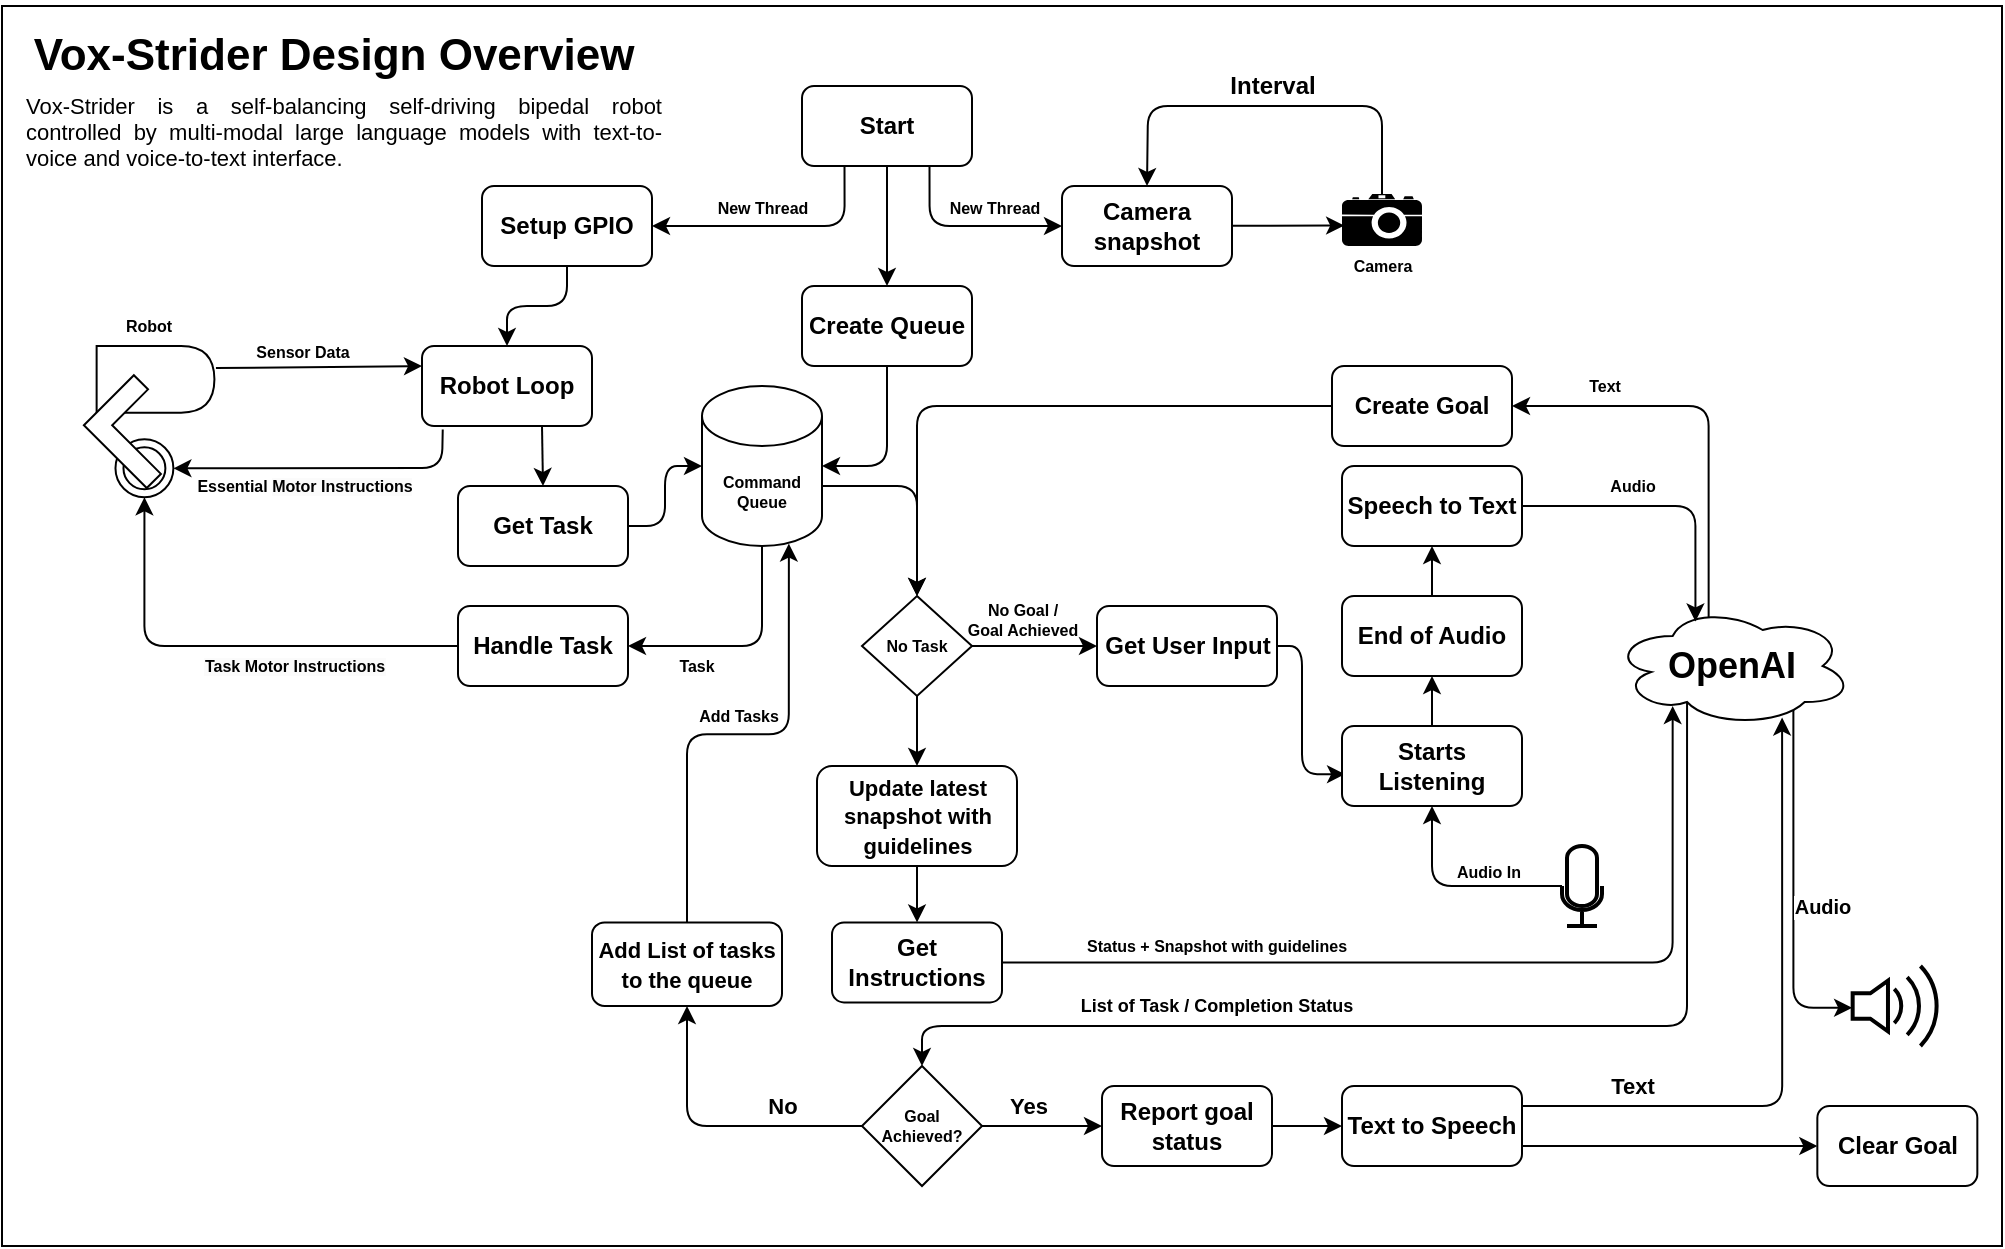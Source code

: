 <mxfile>
    <diagram id="gZ7RBDri6QLaGe6T0WJ1" name="Design">
        <mxGraphModel dx="2373" dy="937" grid="1" gridSize="10" guides="1" tooltips="1" connect="1" arrows="1" fold="1" page="1" pageScale="1" pageWidth="850" pageHeight="1100" math="0" shadow="0">
            <root>
                <mxCell id="0"/>
                <mxCell id="1" parent="0"/>
                <mxCell id="137" value="" style="rounded=0;whiteSpace=wrap;html=1;" parent="1" vertex="1">
                    <mxGeometry x="-70" y="80" width="1000" height="620" as="geometry"/>
                </mxCell>
                <mxCell id="12" style="edgeStyle=none;html=1;entryX=0.5;entryY=0;entryDx=0;entryDy=0;" parent="1" source="3" target="9" edge="1">
                    <mxGeometry relative="1" as="geometry">
                        <Array as="points">
                            <mxPoint x="620" y="130"/>
                            <mxPoint x="503" y="130"/>
                        </Array>
                    </mxGeometry>
                </mxCell>
                <mxCell id="3" value="" style="shape=mxgraph.signs.tech.camera_2;html=1;pointerEvents=1;fillColor=#000000;strokeColor=none;verticalLabelPosition=bottom;verticalAlign=top;align=center;" parent="1" vertex="1">
                    <mxGeometry x="600" y="174" width="40" height="26" as="geometry"/>
                </mxCell>
                <mxCell id="95" style="edgeStyle=orthogonalEdgeStyle;html=1;fontSize=8;entryX=1;entryY=0.5;entryDx=0;entryDy=0;exitX=0.4;exitY=0.1;exitDx=0;exitDy=0;exitPerimeter=0;" parent="1" source="4" target="96" edge="1">
                    <mxGeometry relative="1" as="geometry">
                        <mxPoint x="850" y="250" as="targetPoint"/>
                        <Array as="points">
                            <mxPoint x="783" y="280"/>
                        </Array>
                    </mxGeometry>
                </mxCell>
                <mxCell id="97" value="&lt;b&gt;Text&lt;/b&gt;" style="edgeLabel;html=1;align=center;verticalAlign=middle;resizable=0;points=[];fontSize=8;" parent="95" vertex="1" connectable="0">
                    <mxGeometry x="0.553" y="1" relative="1" as="geometry">
                        <mxPoint y="-11" as="offset"/>
                    </mxGeometry>
                </mxCell>
                <mxCell id="128" style="edgeStyle=orthogonalEdgeStyle;html=1;fontSize=11;exitX=0.31;exitY=0.8;exitDx=0;exitDy=0;exitPerimeter=0;" parent="1" source="4" target="108" edge="1">
                    <mxGeometry relative="1" as="geometry">
                        <Array as="points">
                            <mxPoint x="772" y="590"/>
                            <mxPoint x="390" y="590"/>
                        </Array>
                    </mxGeometry>
                </mxCell>
                <mxCell id="129" value="&lt;b style=&quot;font-size: 9px;&quot;&gt;List of Task / Completion Status&lt;/b&gt;" style="edgeLabel;html=1;align=center;verticalAlign=middle;resizable=0;points=[];fontSize=9;" parent="128" vertex="1" connectable="0">
                    <mxGeometry x="0.466" y="-1" relative="1" as="geometry">
                        <mxPoint x="16" y="-9" as="offset"/>
                    </mxGeometry>
                </mxCell>
                <mxCell id="135" style="edgeStyle=orthogonalEdgeStyle;html=1;exitX=0.753;exitY=0.861;exitDx=0;exitDy=0;exitPerimeter=0;entryX=-0.006;entryY=0.522;entryDx=0;entryDy=0;entryPerimeter=0;fontSize=12;" parent="1" source="4" target="66" edge="1">
                    <mxGeometry relative="1" as="geometry"/>
                </mxCell>
                <mxCell id="136" value="&lt;b style=&quot;font-size: 10px;&quot;&gt;&lt;font style=&quot;font-size: 10px;&quot;&gt;Audio&lt;/font&gt;&lt;/b&gt;" style="edgeLabel;html=1;align=center;verticalAlign=middle;resizable=0;points=[];fontSize=10;" parent="135" vertex="1" connectable="0">
                    <mxGeometry x="0.153" y="1" relative="1" as="geometry">
                        <mxPoint x="13" y="-5" as="offset"/>
                    </mxGeometry>
                </mxCell>
                <mxCell id="4" value="&lt;b&gt;&lt;font style=&quot;font-size: 18px;&quot;&gt;OpenAI&lt;/font&gt;&lt;/b&gt;" style="ellipse;shape=cloud;whiteSpace=wrap;html=1;" parent="1" vertex="1">
                    <mxGeometry x="735.33" y="380" width="120" height="60" as="geometry"/>
                </mxCell>
                <mxCell id="10" style="edgeStyle=orthogonalEdgeStyle;html=1;entryX=0;entryY=0.5;entryDx=0;entryDy=0;exitX=0.75;exitY=1;exitDx=0;exitDy=0;" parent="1" source="7" target="9" edge="1">
                    <mxGeometry relative="1" as="geometry"/>
                </mxCell>
                <mxCell id="14" value="&lt;b&gt;&lt;font style=&quot;font-size: 8px;&quot;&gt;New Thread&lt;/font&gt;&lt;/b&gt;" style="edgeLabel;html=1;align=center;verticalAlign=middle;resizable=0;points=[];" parent="10" vertex="1" connectable="0">
                    <mxGeometry x="0.149" y="2" relative="1" as="geometry">
                        <mxPoint x="6" y="-8" as="offset"/>
                    </mxGeometry>
                </mxCell>
                <mxCell id="17" style="edgeStyle=orthogonalEdgeStyle;html=1;entryX=1;entryY=0.5;entryDx=0;entryDy=0;fontSize=8;exitX=0.25;exitY=1;exitDx=0;exitDy=0;" parent="1" source="7" target="16" edge="1">
                    <mxGeometry relative="1" as="geometry"/>
                </mxCell>
                <mxCell id="19" style="edgeStyle=orthogonalEdgeStyle;html=1;entryX=0.5;entryY=0;entryDx=0;entryDy=0;fontSize=8;" parent="1" source="7" target="15" edge="1">
                    <mxGeometry relative="1" as="geometry"/>
                </mxCell>
                <mxCell id="7" value="&lt;b&gt;Start&lt;/b&gt;" style="rounded=1;whiteSpace=wrap;html=1;" parent="1" vertex="1">
                    <mxGeometry x="330" y="120" width="85" height="40" as="geometry"/>
                </mxCell>
                <mxCell id="11" style="html=1;entryX=0.027;entryY=0.606;entryDx=0;entryDy=0;entryPerimeter=0;" parent="1" source="9" target="3" edge="1">
                    <mxGeometry relative="1" as="geometry"/>
                </mxCell>
                <mxCell id="9" value="&lt;b&gt;Camera snapshot&lt;/b&gt;" style="rounded=1;whiteSpace=wrap;html=1;" parent="1" vertex="1">
                    <mxGeometry x="460" y="170" width="85" height="40" as="geometry"/>
                </mxCell>
                <mxCell id="13" value="&lt;span&gt;Interval&lt;/span&gt;" style="text;html=1;align=center;verticalAlign=middle;resizable=0;points=[];autosize=1;strokeColor=none;fillColor=none;fontStyle=1" parent="1" vertex="1">
                    <mxGeometry x="530" y="105" width="70" height="30" as="geometry"/>
                </mxCell>
                <mxCell id="21" style="edgeStyle=orthogonalEdgeStyle;html=1;entryX=1;entryY=0.5;entryDx=0;entryDy=0;entryPerimeter=0;fontSize=8;" parent="1" source="15" target="20" edge="1">
                    <mxGeometry relative="1" as="geometry"/>
                </mxCell>
                <mxCell id="15" value="&lt;b&gt;Create Queue&lt;/b&gt;" style="rounded=1;whiteSpace=wrap;html=1;" parent="1" vertex="1">
                    <mxGeometry x="330" y="220" width="85" height="40" as="geometry"/>
                </mxCell>
                <mxCell id="23" style="edgeStyle=orthogonalEdgeStyle;html=1;entryX=0.5;entryY=0;entryDx=0;entryDy=0;fontSize=8;" parent="1" source="16" target="22" edge="1">
                    <mxGeometry relative="1" as="geometry"/>
                </mxCell>
                <mxCell id="16" value="&lt;b&gt;Setup GPIO&lt;/b&gt;" style="rounded=1;whiteSpace=wrap;html=1;" parent="1" vertex="1">
                    <mxGeometry x="170" y="170" width="85" height="40" as="geometry"/>
                </mxCell>
                <mxCell id="18" value="&lt;b&gt;&lt;font style=&quot;font-size: 8px;&quot;&gt;New Thread&lt;/font&gt;&lt;/b&gt;" style="edgeLabel;html=1;align=center;verticalAlign=middle;resizable=0;points=[];" parent="1" vertex="1" connectable="0">
                    <mxGeometry x="310.004" y="180.001" as="geometry"/>
                </mxCell>
                <mxCell id="48" style="edgeStyle=orthogonalEdgeStyle;html=1;entryX=1;entryY=0.5;entryDx=0;entryDy=0;fontSize=8;" parent="1" source="20" target="43" edge="1">
                    <mxGeometry relative="1" as="geometry">
                        <Array as="points">
                            <mxPoint x="310" y="400"/>
                        </Array>
                    </mxGeometry>
                </mxCell>
                <mxCell id="53" value="&lt;b&gt;Task&lt;/b&gt;" style="edgeLabel;html=1;align=center;verticalAlign=middle;resizable=0;points=[];fontSize=8;" parent="48" vertex="1" connectable="0">
                    <mxGeometry x="0.349" relative="1" as="geometry">
                        <mxPoint x="-4" y="10" as="offset"/>
                    </mxGeometry>
                </mxCell>
                <mxCell id="86" style="edgeStyle=orthogonalEdgeStyle;html=1;entryX=0.5;entryY=0;entryDx=0;entryDy=0;fontSize=8;" parent="1" source="20" target="85" edge="1">
                    <mxGeometry relative="1" as="geometry">
                        <Array as="points">
                            <mxPoint x="388" y="320"/>
                        </Array>
                    </mxGeometry>
                </mxCell>
                <mxCell id="20" value="&lt;b&gt;Command&lt;br&gt;Queue&lt;/b&gt;" style="shape=cylinder3;whiteSpace=wrap;html=1;boundedLbl=1;backgroundOutline=1;size=15;fontSize=8;" parent="1" vertex="1">
                    <mxGeometry x="280" y="270" width="60" height="80" as="geometry"/>
                </mxCell>
                <mxCell id="42" style="edgeStyle=none;html=1;entryX=0.5;entryY=0;entryDx=0;entryDy=0;fontSize=8;" parent="1" target="41" edge="1">
                    <mxGeometry relative="1" as="geometry">
                        <mxPoint x="200" y="290" as="sourcePoint"/>
                    </mxGeometry>
                </mxCell>
                <mxCell id="57" style="edgeStyle=none;html=1;entryX=1;entryY=0.5;entryDx=0;entryDy=0;fontSize=8;exitX=0.122;exitY=1.045;exitDx=0;exitDy=0;exitPerimeter=0;" parent="1" source="22" target="34" edge="1">
                    <mxGeometry relative="1" as="geometry">
                        <Array as="points">
                            <mxPoint x="150" y="311"/>
                        </Array>
                    </mxGeometry>
                </mxCell>
                <mxCell id="58" value="&lt;b&gt;Essential&amp;nbsp;&lt;span style=&quot;border-color: var(--border-color); background-color: rgb(251, 251, 251);&quot;&gt;Motor Instructions&lt;/span&gt;&lt;/b&gt;" style="edgeLabel;html=1;align=center;verticalAlign=middle;resizable=0;points=[];fontSize=8;" parent="57" vertex="1" connectable="0">
                    <mxGeometry x="0.299" relative="1" as="geometry">
                        <mxPoint x="11" y="9" as="offset"/>
                    </mxGeometry>
                </mxCell>
                <mxCell id="22" value="&lt;b&gt;Robot Loop&lt;/b&gt;" style="rounded=1;whiteSpace=wrap;html=1;" parent="1" vertex="1">
                    <mxGeometry x="140" y="250" width="85" height="40" as="geometry"/>
                </mxCell>
                <mxCell id="33" value="" style="group" parent="1" vertex="1" connectable="0">
                    <mxGeometry x="-30" y="250" width="66.21" height="80" as="geometry"/>
                </mxCell>
                <mxCell id="34" value="" style="ellipse;shape=doubleEllipse;whiteSpace=wrap;html=1;aspect=fixed;fontSize=8;" parent="33" vertex="1">
                    <mxGeometry x="16.737" y="46.667" width="28.959" height="28.959" as="geometry"/>
                </mxCell>
                <mxCell id="35" value="" style="shape=delay;whiteSpace=wrap;html=1;fontSize=8;fillColor=#FFFFFF;" parent="33" vertex="1">
                    <mxGeometry x="7.313" width="58.897" height="33.333" as="geometry"/>
                </mxCell>
                <mxCell id="36" value="" style="shape=corner;whiteSpace=wrap;html=1;fontSize=8;fillColor=#FFFFFF;dx=10;dy=10;rotation=-45;" parent="33" vertex="1">
                    <mxGeometry x="11.483" y="20.6" width="35.338" height="44.444" as="geometry"/>
                </mxCell>
                <mxCell id="37" style="html=1;entryX=0;entryY=0.25;entryDx=0;entryDy=0;fontSize=8;exitX=1.013;exitY=0.331;exitDx=0;exitDy=0;exitPerimeter=0;" parent="1" source="35" target="22" edge="1">
                    <mxGeometry relative="1" as="geometry"/>
                </mxCell>
                <mxCell id="38" value="&lt;b&gt;Sensor Data&lt;/b&gt;" style="edgeLabel;html=1;align=center;verticalAlign=middle;resizable=0;points=[];fontSize=8;" parent="37" vertex="1" connectable="0">
                    <mxGeometry x="-0.17" relative="1" as="geometry">
                        <mxPoint y="-8" as="offset"/>
                    </mxGeometry>
                </mxCell>
                <mxCell id="46" style="edgeStyle=orthogonalEdgeStyle;html=1;entryX=0;entryY=0.5;entryDx=0;entryDy=0;entryPerimeter=0;fontSize=8;" parent="1" source="41" target="20" edge="1">
                    <mxGeometry relative="1" as="geometry"/>
                </mxCell>
                <mxCell id="41" value="&lt;b&gt;Get Task&lt;/b&gt;" style="rounded=1;whiteSpace=wrap;html=1;" parent="1" vertex="1">
                    <mxGeometry x="158" y="320" width="85" height="40" as="geometry"/>
                </mxCell>
                <mxCell id="49" style="edgeStyle=orthogonalEdgeStyle;html=1;entryX=0.5;entryY=1;entryDx=0;entryDy=0;fontSize=8;" parent="1" source="43" target="34" edge="1">
                    <mxGeometry relative="1" as="geometry"/>
                </mxCell>
                <mxCell id="50" value="&lt;b style=&quot;border-color: var(--border-color); background-color: rgb(251, 251, 251);&quot;&gt;Task Motor Instructions&lt;/b&gt;" style="edgeLabel;html=1;align=center;verticalAlign=middle;resizable=0;points=[];fontSize=8;" parent="49" vertex="1" connectable="0">
                    <mxGeometry x="-0.376" y="1" relative="1" as="geometry">
                        <mxPoint x="-10" y="9" as="offset"/>
                    </mxGeometry>
                </mxCell>
                <mxCell id="43" value="&lt;b&gt;Handle Task&lt;/b&gt;" style="rounded=1;whiteSpace=wrap;html=1;" parent="1" vertex="1">
                    <mxGeometry x="158" y="380" width="85" height="40" as="geometry"/>
                </mxCell>
                <mxCell id="52" value="&lt;b&gt;Camera&lt;/b&gt;" style="text;html=1;align=center;verticalAlign=middle;resizable=0;points=[];autosize=1;strokeColor=none;fillColor=none;fontSize=8;" parent="1" vertex="1">
                    <mxGeometry x="595" y="200" width="50" height="20" as="geometry"/>
                </mxCell>
                <mxCell id="51" value="&lt;b&gt;Robot&lt;/b&gt;" style="text;html=1;align=center;verticalAlign=middle;resizable=0;points=[];autosize=1;strokeColor=none;fillColor=none;fontSize=8;" parent="1" vertex="1">
                    <mxGeometry x="-21.89" y="230" width="50" height="20" as="geometry"/>
                </mxCell>
                <mxCell id="69" style="edgeStyle=orthogonalEdgeStyle;html=1;entryX=0.017;entryY=0.602;entryDx=0;entryDy=0;entryPerimeter=0;fontSize=8;" parent="1" source="55" target="68" edge="1">
                    <mxGeometry relative="1" as="geometry">
                        <Array as="points">
                            <mxPoint x="580" y="400"/>
                            <mxPoint x="580" y="464"/>
                        </Array>
                    </mxGeometry>
                </mxCell>
                <mxCell id="55" value="&lt;b&gt;Get User Input&lt;/b&gt;" style="rounded=1;whiteSpace=wrap;html=1;" parent="1" vertex="1">
                    <mxGeometry x="477.5" y="380" width="90" height="40" as="geometry"/>
                </mxCell>
                <mxCell id="70" style="edgeStyle=orthogonalEdgeStyle;html=1;entryX=0.5;entryY=1;entryDx=0;entryDy=0;fontSize=8;" parent="1" source="62" target="68" edge="1">
                    <mxGeometry relative="1" as="geometry"/>
                </mxCell>
                <mxCell id="72" value="&lt;b&gt;Audio In&lt;/b&gt;" style="edgeLabel;html=1;align=center;verticalAlign=middle;resizable=0;points=[];fontSize=8;" parent="70" vertex="1" connectable="0">
                    <mxGeometry x="-0.07" relative="1" as="geometry">
                        <mxPoint x="12" y="-7" as="offset"/>
                    </mxGeometry>
                </mxCell>
                <mxCell id="62" value="" style="html=1;verticalLabelPosition=bottom;align=center;labelBackgroundColor=#ffffff;verticalAlign=top;strokeWidth=2;strokeColor=#000000;shadow=0;dashed=0;shape=mxgraph.ios7.icons.microphone;fontSize=8;fillColor=#FFFFFF;" parent="1" vertex="1">
                    <mxGeometry x="710" y="500" width="20" height="40" as="geometry"/>
                </mxCell>
                <mxCell id="66" value="" style="html=1;verticalLabelPosition=bottom;align=center;labelBackgroundColor=#ffffff;verticalAlign=top;strokeWidth=2;strokeColor=#000000;shadow=0;dashed=0;shape=mxgraph.ios7.icons.volume_2;pointerEvents=1;fontSize=8;fillColor=#FFFFFF;" parent="1" vertex="1">
                    <mxGeometry x="855.33" y="560" width="44.67" height="40" as="geometry"/>
                </mxCell>
                <mxCell id="93" style="edgeStyle=orthogonalEdgeStyle;html=1;fontSize=8;" parent="1" source="68" target="73" edge="1">
                    <mxGeometry relative="1" as="geometry"/>
                </mxCell>
                <mxCell id="68" value="&lt;b&gt;Starts Listening&lt;/b&gt;" style="rounded=1;whiteSpace=wrap;html=1;" parent="1" vertex="1">
                    <mxGeometry x="600" y="440" width="90" height="40" as="geometry"/>
                </mxCell>
                <mxCell id="94" style="edgeStyle=orthogonalEdgeStyle;html=1;entryX=0.5;entryY=1;entryDx=0;entryDy=0;fontSize=8;" parent="1" source="73" target="75" edge="1">
                    <mxGeometry relative="1" as="geometry"/>
                </mxCell>
                <mxCell id="73" value="&lt;b&gt;End of Audio&lt;/b&gt;" style="rounded=1;whiteSpace=wrap;html=1;" parent="1" vertex="1">
                    <mxGeometry x="600" y="375" width="90" height="40" as="geometry"/>
                </mxCell>
                <mxCell id="79" style="edgeStyle=orthogonalEdgeStyle;html=1;entryX=0.345;entryY=0.129;entryDx=0;entryDy=0;entryPerimeter=0;fontSize=8;" parent="1" source="75" target="4" edge="1">
                    <mxGeometry relative="1" as="geometry"/>
                </mxCell>
                <mxCell id="80" value="&lt;b&gt;Audio&lt;/b&gt;" style="edgeLabel;html=1;align=center;verticalAlign=middle;resizable=0;points=[];fontSize=8;" parent="79" vertex="1" connectable="0">
                    <mxGeometry x="-0.768" y="1" relative="1" as="geometry">
                        <mxPoint x="38" y="-9" as="offset"/>
                    </mxGeometry>
                </mxCell>
                <mxCell id="87" style="edgeStyle=orthogonalEdgeStyle;html=1;entryX=0;entryY=0.5;entryDx=0;entryDy=0;fontSize=7;" parent="1" source="85" target="55" edge="1">
                    <mxGeometry relative="1" as="geometry"/>
                </mxCell>
                <mxCell id="90" value="&lt;b style=&quot;border-color: var(--border-color);&quot;&gt;No Goal /&lt;br style=&quot;border-color: var(--border-color);&quot;&gt;Goal Achieved&lt;/b&gt;" style="edgeLabel;html=1;align=center;verticalAlign=middle;resizable=0;points=[];fontSize=8;" parent="87" vertex="1" connectable="0">
                    <mxGeometry x="-0.224" relative="1" as="geometry">
                        <mxPoint y="-13" as="offset"/>
                    </mxGeometry>
                </mxCell>
                <mxCell id="102" style="edgeStyle=orthogonalEdgeStyle;html=1;entryX=0.5;entryY=0;entryDx=0;entryDy=0;fontSize=8;" parent="1" source="85" target="101" edge="1">
                    <mxGeometry relative="1" as="geometry"/>
                </mxCell>
                <mxCell id="85" value="&lt;b&gt;No Task&lt;/b&gt;" style="rhombus;whiteSpace=wrap;html=1;strokeColor=#000000;fontSize=8;fillColor=#FFFFFF;" parent="1" vertex="1">
                    <mxGeometry x="360" y="375" width="55" height="50" as="geometry"/>
                </mxCell>
                <mxCell id="75" value="&lt;b&gt;Speech to Text&lt;/b&gt;" style="rounded=1;whiteSpace=wrap;html=1;" parent="1" vertex="1">
                    <mxGeometry x="600" y="310" width="90" height="40" as="geometry"/>
                </mxCell>
                <mxCell id="98" style="edgeStyle=orthogonalEdgeStyle;html=1;entryX=0.5;entryY=0;entryDx=0;entryDy=0;fontSize=8;" parent="1" source="96" target="85" edge="1">
                    <mxGeometry relative="1" as="geometry">
                        <Array as="points">
                            <mxPoint x="388" y="280"/>
                        </Array>
                    </mxGeometry>
                </mxCell>
                <mxCell id="96" value="&lt;b&gt;Create Goal&lt;/b&gt;" style="rounded=1;whiteSpace=wrap;html=1;" parent="1" vertex="1">
                    <mxGeometry x="595" y="260" width="90" height="40" as="geometry"/>
                </mxCell>
                <mxCell id="104" style="edgeStyle=orthogonalEdgeStyle;html=1;entryX=0.25;entryY=0.833;entryDx=0;entryDy=0;entryPerimeter=0;fontSize=8;" parent="1" source="100" target="4" edge="1">
                    <mxGeometry relative="1" as="geometry"/>
                </mxCell>
                <mxCell id="105" value="&lt;b&gt;Status + Snapshot with guidelines&lt;/b&gt;" style="edgeLabel;html=1;align=center;verticalAlign=middle;resizable=0;points=[];fontSize=8;" parent="104" vertex="1" connectable="0">
                    <mxGeometry x="-0.619" relative="1" as="geometry">
                        <mxPoint x="18" y="-8" as="offset"/>
                    </mxGeometry>
                </mxCell>
                <mxCell id="100" value="&lt;b&gt;Get Instructions&lt;/b&gt;" style="rounded=1;whiteSpace=wrap;html=1;" parent="1" vertex="1">
                    <mxGeometry x="345" y="538.2" width="85" height="40" as="geometry"/>
                </mxCell>
                <mxCell id="103" style="edgeStyle=orthogonalEdgeStyle;html=1;entryX=0.5;entryY=0;entryDx=0;entryDy=0;fontSize=8;" parent="1" source="101" target="100" edge="1">
                    <mxGeometry relative="1" as="geometry"/>
                </mxCell>
                <mxCell id="101" value="&lt;b&gt;&lt;font style=&quot;font-size: 11px;&quot;&gt;Update latest snapshot with guidelines&lt;/font&gt;&lt;/b&gt;" style="rounded=1;whiteSpace=wrap;html=1;" parent="1" vertex="1">
                    <mxGeometry x="337.5" y="460" width="100" height="50" as="geometry"/>
                </mxCell>
                <mxCell id="113" style="edgeStyle=orthogonalEdgeStyle;html=1;entryX=0.724;entryY=0.985;entryDx=0;entryDy=0;entryPerimeter=0;fontSize=11;" parent="1" source="107" target="20" edge="1">
                    <mxGeometry relative="1" as="geometry"/>
                </mxCell>
                <mxCell id="114" value="&lt;b&gt;&lt;font style=&quot;font-size: 8px;&quot;&gt;Add Tasks&lt;/font&gt;&lt;/b&gt;" style="edgeLabel;html=1;align=center;verticalAlign=middle;resizable=0;points=[];fontSize=11;" parent="113" vertex="1" connectable="0">
                    <mxGeometry x="0.56" y="1" relative="1" as="geometry">
                        <mxPoint x="-25" y="32" as="offset"/>
                    </mxGeometry>
                </mxCell>
                <mxCell id="107" value="&lt;b&gt;&lt;font style=&quot;font-size: 11px;&quot;&gt;Add List of tasks to the queue&lt;/font&gt;&lt;/b&gt;" style="rounded=1;whiteSpace=wrap;html=1;" parent="1" vertex="1">
                    <mxGeometry x="225" y="538.2" width="95" height="41.8" as="geometry"/>
                </mxCell>
                <mxCell id="111" style="edgeStyle=orthogonalEdgeStyle;html=1;entryX=0.5;entryY=1;entryDx=0;entryDy=0;fontSize=11;" parent="1" source="108" target="107" edge="1">
                    <mxGeometry relative="1" as="geometry"/>
                </mxCell>
                <mxCell id="112" value="&lt;b&gt;No&lt;/b&gt;" style="edgeLabel;html=1;align=center;verticalAlign=middle;resizable=0;points=[];fontSize=11;" parent="111" vertex="1" connectable="0">
                    <mxGeometry x="-0.635" y="-1" relative="1" as="geometry">
                        <mxPoint x="-13" y="-9" as="offset"/>
                    </mxGeometry>
                </mxCell>
                <mxCell id="116" style="edgeStyle=orthogonalEdgeStyle;html=1;entryX=0;entryY=0.5;entryDx=0;entryDy=0;fontSize=8;" parent="1" source="108" target="115" edge="1">
                    <mxGeometry relative="1" as="geometry"/>
                </mxCell>
                <mxCell id="117" value="&lt;b style=&quot;font-size: 11px;&quot;&gt;Yes&lt;/b&gt;" style="edgeLabel;html=1;align=center;verticalAlign=middle;resizable=0;points=[];fontSize=11;" parent="116" vertex="1" connectable="0">
                    <mxGeometry x="-0.252" y="-1" relative="1" as="geometry">
                        <mxPoint y="-11" as="offset"/>
                    </mxGeometry>
                </mxCell>
                <mxCell id="108" value="&lt;b&gt;Goal Achieved?&lt;/b&gt;" style="rhombus;whiteSpace=wrap;html=1;strokeColor=#000000;fontSize=8;fillColor=#FFFFFF;" parent="1" vertex="1">
                    <mxGeometry x="360" y="610" width="60" height="60" as="geometry"/>
                </mxCell>
                <mxCell id="119" style="edgeStyle=orthogonalEdgeStyle;html=1;entryX=0;entryY=0.5;entryDx=0;entryDy=0;fontSize=11;" parent="1" source="115" target="118" edge="1">
                    <mxGeometry relative="1" as="geometry"/>
                </mxCell>
                <mxCell id="115" value="&lt;b&gt;Report goal status&lt;/b&gt;" style="rounded=1;whiteSpace=wrap;html=1;" parent="1" vertex="1">
                    <mxGeometry x="480" y="620" width="85" height="40" as="geometry"/>
                </mxCell>
                <mxCell id="120" style="edgeStyle=orthogonalEdgeStyle;html=1;entryX=0.706;entryY=0.929;entryDx=0;entryDy=0;entryPerimeter=0;fontSize=11;" parent="1" source="118" target="4" edge="1">
                    <mxGeometry relative="1" as="geometry">
                        <Array as="points">
                            <mxPoint x="820" y="630"/>
                        </Array>
                    </mxGeometry>
                </mxCell>
                <mxCell id="122" value="&lt;b&gt;Text&lt;/b&gt;" style="edgeLabel;html=1;align=center;verticalAlign=middle;resizable=0;points=[];fontSize=11;" parent="120" vertex="1" connectable="0">
                    <mxGeometry x="-0.335" y="1" relative="1" as="geometry">
                        <mxPoint x="-53" y="-9" as="offset"/>
                    </mxGeometry>
                </mxCell>
                <mxCell id="144" style="edgeStyle=orthogonalEdgeStyle;html=1;entryX=0;entryY=0.5;entryDx=0;entryDy=0;" edge="1" parent="1" source="118" target="131">
                    <mxGeometry relative="1" as="geometry">
                        <Array as="points">
                            <mxPoint x="790" y="650"/>
                        </Array>
                    </mxGeometry>
                </mxCell>
                <mxCell id="118" value="&lt;b&gt;Text to Speech&lt;/b&gt;" style="rounded=1;whiteSpace=wrap;html=1;" parent="1" vertex="1">
                    <mxGeometry x="600" y="620" width="90" height="40" as="geometry"/>
                </mxCell>
                <mxCell id="131" value="&lt;b&gt;Clear Goal&lt;/b&gt;" style="rounded=1;whiteSpace=wrap;html=1;" parent="1" vertex="1">
                    <mxGeometry x="837.67" y="630" width="80" height="40" as="geometry"/>
                </mxCell>
                <mxCell id="139" value="&lt;h1 style=&quot;border-color: var(--border-color); text-align: left;&quot;&gt;&lt;font style=&quot;border-color: var(--border-color);&quot;&gt;Vox-Strider Design Overview&lt;/font&gt;&lt;/h1&gt;" style="text;html=1;strokeColor=none;fillColor=none;align=center;verticalAlign=middle;whiteSpace=wrap;rounded=0;fontSize=11;" parent="1" vertex="1">
                    <mxGeometry x="-60" y="90" width="312" height="30" as="geometry"/>
                </mxCell>
                <mxCell id="142" value="&lt;div style=&quot;text-align: justify;&quot;&gt;&lt;span style=&quot;background-color: initial;&quot;&gt;Vox-Strider is a self-balancing self-driving bipedal robot controlled by multi-modal large language models with text-to-voice and voice-to-text interface.&lt;/span&gt;&lt;/div&gt;" style="text;html=1;strokeColor=none;fillColor=none;align=left;verticalAlign=middle;whiteSpace=wrap;rounded=0;fontSize=11;" parent="1" vertex="1">
                    <mxGeometry x="-60" y="120" width="320" height="45" as="geometry"/>
                </mxCell>
            </root>
        </mxGraphModel>
    </diagram>
</mxfile>